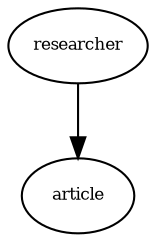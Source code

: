digraph RGL__DirectedAdjacencyGraph {
    researcher [
        fontsize = 8,
        label = researcher
    ]

    article [
        fontsize = 8,
        label = article
    ]

    researcher -> article [
        fontsize = 8
    ]
}

